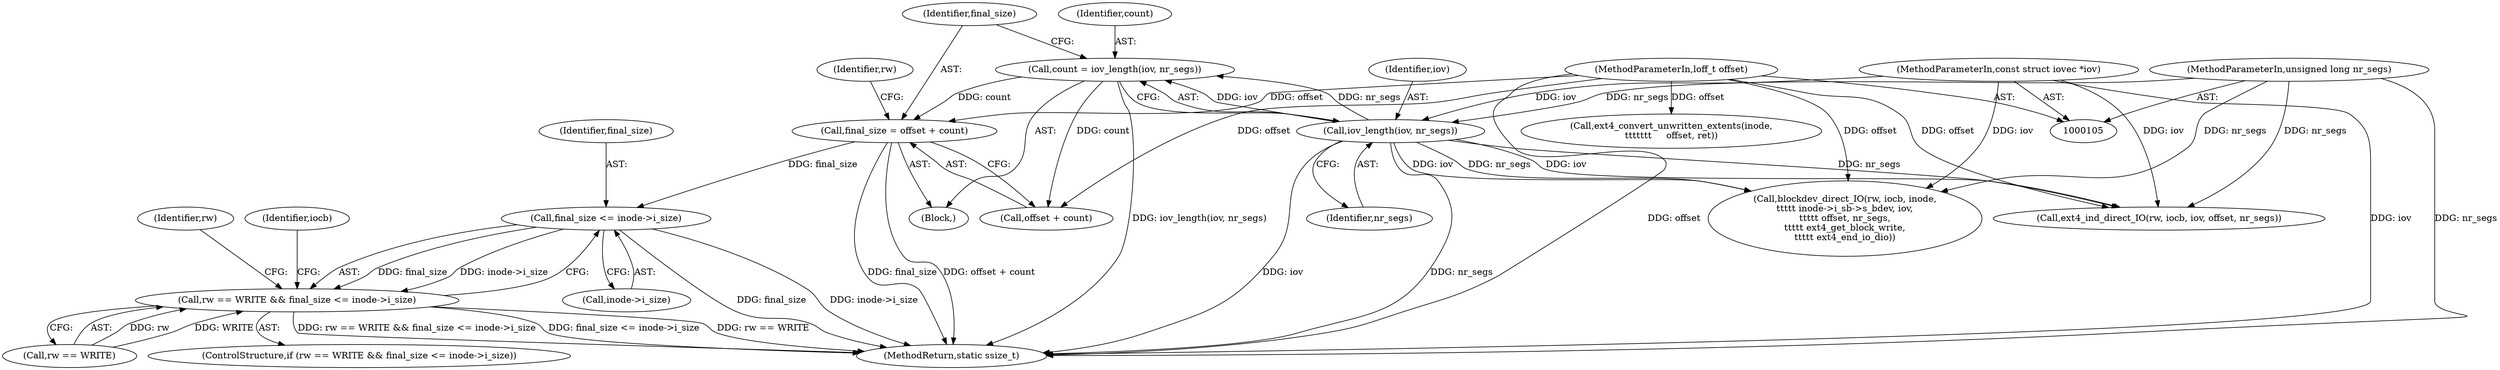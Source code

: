 digraph "0_linux_744692dc059845b2a3022119871846e74d4f6e11_6@API" {
"1000144" [label="(Call,final_size <= inode->i_size)"];
"1000134" [label="(Call,final_size = offset + count)"];
"1000109" [label="(MethodParameterIn,loff_t offset)"];
"1000128" [label="(Call,count = iov_length(iov, nr_segs))"];
"1000130" [label="(Call,iov_length(iov, nr_segs))"];
"1000108" [label="(MethodParameterIn,const struct iovec *iov)"];
"1000110" [label="(MethodParameterIn,unsigned long nr_segs)"];
"1000140" [label="(Call,rw == WRITE && final_size <= inode->i_size)"];
"1000142" [label="(Identifier,rw)"];
"1000267" [label="(Call,ext4_ind_direct_IO(rw, iocb, iov, offset, nr_segs))"];
"1000130" [label="(Call,iov_length(iov, nr_segs))"];
"1000129" [label="(Identifier,count)"];
"1000139" [label="(ControlStructure,if (rw == WRITE && final_size <= inode->i_size))"];
"1000111" [label="(Block,)"];
"1000268" [label="(Identifier,rw)"];
"1000132" [label="(Identifier,nr_segs)"];
"1000273" [label="(MethodReturn,static ssize_t)"];
"1000134" [label="(Call,final_size = offset + count)"];
"1000140" [label="(Call,rw == WRITE && final_size <= inode->i_size)"];
"1000144" [label="(Call,final_size <= inode->i_size)"];
"1000141" [label="(Call,rw == WRITE)"];
"1000110" [label="(MethodParameterIn,unsigned long nr_segs)"];
"1000135" [label="(Identifier,final_size)"];
"1000128" [label="(Call,count = iov_length(iov, nr_segs))"];
"1000136" [label="(Call,offset + count)"];
"1000190" [label="(Call,blockdev_direct_IO(rw, iocb, inode,\n\t\t\t\t\t inode->i_sb->s_bdev, iov,\n\t\t\t\t\t offset, nr_segs,\n\t\t\t\t\t ext4_get_block_write,\n\t\t\t\t\t ext4_end_io_dio))"];
"1000109" [label="(MethodParameterIn,loff_t offset)"];
"1000152" [label="(Identifier,iocb)"];
"1000131" [label="(Identifier,iov)"];
"1000250" [label="(Call,ext4_convert_unwritten_extents(inode,\n\t\t\t\t\t\t\t     offset, ret))"];
"1000146" [label="(Call,inode->i_size)"];
"1000108" [label="(MethodParameterIn,const struct iovec *iov)"];
"1000145" [label="(Identifier,final_size)"];
"1000144" -> "1000140"  [label="AST: "];
"1000144" -> "1000146"  [label="CFG: "];
"1000145" -> "1000144"  [label="AST: "];
"1000146" -> "1000144"  [label="AST: "];
"1000140" -> "1000144"  [label="CFG: "];
"1000144" -> "1000273"  [label="DDG: final_size"];
"1000144" -> "1000273"  [label="DDG: inode->i_size"];
"1000144" -> "1000140"  [label="DDG: final_size"];
"1000144" -> "1000140"  [label="DDG: inode->i_size"];
"1000134" -> "1000144"  [label="DDG: final_size"];
"1000134" -> "1000111"  [label="AST: "];
"1000134" -> "1000136"  [label="CFG: "];
"1000135" -> "1000134"  [label="AST: "];
"1000136" -> "1000134"  [label="AST: "];
"1000142" -> "1000134"  [label="CFG: "];
"1000134" -> "1000273"  [label="DDG: final_size"];
"1000134" -> "1000273"  [label="DDG: offset + count"];
"1000109" -> "1000134"  [label="DDG: offset"];
"1000128" -> "1000134"  [label="DDG: count"];
"1000109" -> "1000105"  [label="AST: "];
"1000109" -> "1000273"  [label="DDG: offset"];
"1000109" -> "1000136"  [label="DDG: offset"];
"1000109" -> "1000190"  [label="DDG: offset"];
"1000109" -> "1000250"  [label="DDG: offset"];
"1000109" -> "1000267"  [label="DDG: offset"];
"1000128" -> "1000111"  [label="AST: "];
"1000128" -> "1000130"  [label="CFG: "];
"1000129" -> "1000128"  [label="AST: "];
"1000130" -> "1000128"  [label="AST: "];
"1000135" -> "1000128"  [label="CFG: "];
"1000128" -> "1000273"  [label="DDG: iov_length(iov, nr_segs)"];
"1000130" -> "1000128"  [label="DDG: iov"];
"1000130" -> "1000128"  [label="DDG: nr_segs"];
"1000128" -> "1000136"  [label="DDG: count"];
"1000130" -> "1000132"  [label="CFG: "];
"1000131" -> "1000130"  [label="AST: "];
"1000132" -> "1000130"  [label="AST: "];
"1000130" -> "1000273"  [label="DDG: nr_segs"];
"1000130" -> "1000273"  [label="DDG: iov"];
"1000108" -> "1000130"  [label="DDG: iov"];
"1000110" -> "1000130"  [label="DDG: nr_segs"];
"1000130" -> "1000190"  [label="DDG: iov"];
"1000130" -> "1000190"  [label="DDG: nr_segs"];
"1000130" -> "1000267"  [label="DDG: iov"];
"1000130" -> "1000267"  [label="DDG: nr_segs"];
"1000108" -> "1000105"  [label="AST: "];
"1000108" -> "1000273"  [label="DDG: iov"];
"1000108" -> "1000190"  [label="DDG: iov"];
"1000108" -> "1000267"  [label="DDG: iov"];
"1000110" -> "1000105"  [label="AST: "];
"1000110" -> "1000273"  [label="DDG: nr_segs"];
"1000110" -> "1000190"  [label="DDG: nr_segs"];
"1000110" -> "1000267"  [label="DDG: nr_segs"];
"1000140" -> "1000139"  [label="AST: "];
"1000140" -> "1000141"  [label="CFG: "];
"1000141" -> "1000140"  [label="AST: "];
"1000152" -> "1000140"  [label="CFG: "];
"1000268" -> "1000140"  [label="CFG: "];
"1000140" -> "1000273"  [label="DDG: rw == WRITE"];
"1000140" -> "1000273"  [label="DDG: rw == WRITE && final_size <= inode->i_size"];
"1000140" -> "1000273"  [label="DDG: final_size <= inode->i_size"];
"1000141" -> "1000140"  [label="DDG: rw"];
"1000141" -> "1000140"  [label="DDG: WRITE"];
}
